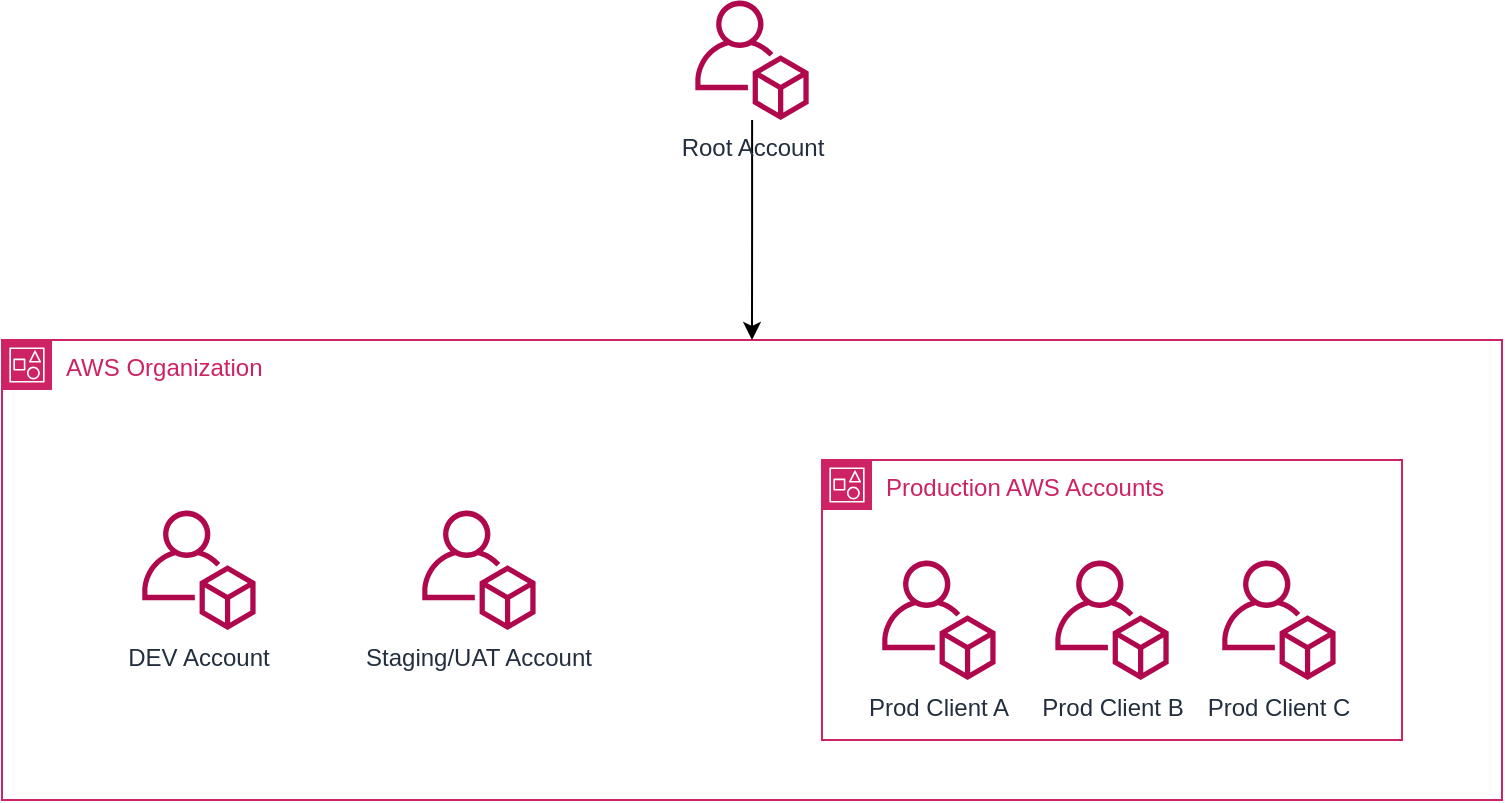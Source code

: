 <mxfile version="20.7.3" type="github">
  <diagram id="Ht1M8jgEwFfnCIfOTk4-" name="Page-1">
    <mxGraphModel dx="1314" dy="760" grid="1" gridSize="10" guides="1" tooltips="1" connect="1" arrows="1" fold="1" page="1" pageScale="1" pageWidth="1169" pageHeight="827" math="0" shadow="0">
      <root>
        <mxCell id="0" />
        <mxCell id="1" parent="0" />
        <mxCell id="nRqCH_bGwkeyl7pTUhJR-1" value="AWS Organization" style="points=[[0,0],[0.25,0],[0.5,0],[0.75,0],[1,0],[1,0.25],[1,0.5],[1,0.75],[1,1],[0.75,1],[0.5,1],[0.25,1],[0,1],[0,0.75],[0,0.5],[0,0.25]];outlineConnect=0;gradientColor=none;html=1;whiteSpace=wrap;fontSize=12;fontStyle=0;container=1;pointerEvents=0;collapsible=0;recursiveResize=0;shape=mxgraph.aws4.group;grIcon=mxgraph.aws4.group_account;strokeColor=#CD2264;fillColor=none;verticalAlign=top;align=left;spacingLeft=30;fontColor=#CD2264;dashed=0;" vertex="1" parent="1">
          <mxGeometry x="150" y="190" width="750" height="230" as="geometry" />
        </mxCell>
        <mxCell id="nRqCH_bGwkeyl7pTUhJR-4" value="DEV Account" style="sketch=0;outlineConnect=0;fontColor=#232F3E;gradientColor=none;fillColor=#B0084D;strokeColor=none;dashed=0;verticalLabelPosition=bottom;verticalAlign=top;align=center;html=1;fontSize=12;fontStyle=0;aspect=fixed;pointerEvents=1;shape=mxgraph.aws4.organizations_account;" vertex="1" parent="nRqCH_bGwkeyl7pTUhJR-1">
          <mxGeometry x="70" y="85" width="56.92" height="60" as="geometry" />
        </mxCell>
        <mxCell id="nRqCH_bGwkeyl7pTUhJR-6" value="Staging/UAT Account" style="sketch=0;outlineConnect=0;fontColor=#232F3E;gradientColor=none;fillColor=#B0084D;strokeColor=none;dashed=0;verticalLabelPosition=bottom;verticalAlign=top;align=center;html=1;fontSize=12;fontStyle=0;aspect=fixed;pointerEvents=1;shape=mxgraph.aws4.organizations_account;" vertex="1" parent="nRqCH_bGwkeyl7pTUhJR-1">
          <mxGeometry x="210" y="85" width="56.92" height="60" as="geometry" />
        </mxCell>
        <mxCell id="nRqCH_bGwkeyl7pTUhJR-10" value="Production AWS Accounts" style="points=[[0,0],[0.25,0],[0.5,0],[0.75,0],[1,0],[1,0.25],[1,0.5],[1,0.75],[1,1],[0.75,1],[0.5,1],[0.25,1],[0,1],[0,0.75],[0,0.5],[0,0.25]];outlineConnect=0;gradientColor=none;html=1;whiteSpace=wrap;fontSize=12;fontStyle=0;container=1;pointerEvents=0;collapsible=0;recursiveResize=0;shape=mxgraph.aws4.group;grIcon=mxgraph.aws4.group_account;strokeColor=#CD2264;fillColor=none;verticalAlign=top;align=left;spacingLeft=30;fontColor=#CD2264;dashed=0;" vertex="1" parent="nRqCH_bGwkeyl7pTUhJR-1">
          <mxGeometry x="410" y="60" width="290" height="140" as="geometry" />
        </mxCell>
        <mxCell id="nRqCH_bGwkeyl7pTUhJR-7" value="Prod Client A" style="sketch=0;outlineConnect=0;fontColor=#232F3E;gradientColor=none;fillColor=#B0084D;strokeColor=none;dashed=0;verticalLabelPosition=bottom;verticalAlign=top;align=center;html=1;fontSize=12;fontStyle=0;aspect=fixed;pointerEvents=1;shape=mxgraph.aws4.organizations_account;" vertex="1" parent="nRqCH_bGwkeyl7pTUhJR-10">
          <mxGeometry x="30" y="50" width="56.92" height="60" as="geometry" />
        </mxCell>
        <mxCell id="nRqCH_bGwkeyl7pTUhJR-8" value="Prod Client B" style="sketch=0;outlineConnect=0;fontColor=#232F3E;gradientColor=none;fillColor=#B0084D;strokeColor=none;dashed=0;verticalLabelPosition=bottom;verticalAlign=top;align=center;html=1;fontSize=12;fontStyle=0;aspect=fixed;pointerEvents=1;shape=mxgraph.aws4.organizations_account;" vertex="1" parent="nRqCH_bGwkeyl7pTUhJR-10">
          <mxGeometry x="116.54" y="50" width="56.92" height="60" as="geometry" />
        </mxCell>
        <mxCell id="nRqCH_bGwkeyl7pTUhJR-9" value="Prod Client C" style="sketch=0;outlineConnect=0;fontColor=#232F3E;gradientColor=none;fillColor=#B0084D;strokeColor=none;dashed=0;verticalLabelPosition=bottom;verticalAlign=top;align=center;html=1;fontSize=12;fontStyle=0;aspect=fixed;pointerEvents=1;shape=mxgraph.aws4.organizations_account;" vertex="1" parent="nRqCH_bGwkeyl7pTUhJR-10">
          <mxGeometry x="200" y="50" width="56.92" height="60" as="geometry" />
        </mxCell>
        <mxCell id="nRqCH_bGwkeyl7pTUhJR-17" style="edgeStyle=orthogonalEdgeStyle;rounded=0;orthogonalLoop=1;jettySize=auto;html=1;" edge="1" parent="1" source="nRqCH_bGwkeyl7pTUhJR-14" target="nRqCH_bGwkeyl7pTUhJR-1">
          <mxGeometry relative="1" as="geometry" />
        </mxCell>
        <mxCell id="nRqCH_bGwkeyl7pTUhJR-14" value="Root Account" style="sketch=0;outlineConnect=0;fontColor=#232F3E;gradientColor=none;fillColor=#B0084D;strokeColor=none;dashed=0;verticalLabelPosition=bottom;verticalAlign=top;align=center;html=1;fontSize=12;fontStyle=0;aspect=fixed;pointerEvents=1;shape=mxgraph.aws4.organizations_account;" vertex="1" parent="1">
          <mxGeometry x="496.54" y="20" width="56.92" height="60" as="geometry" />
        </mxCell>
      </root>
    </mxGraphModel>
  </diagram>
</mxfile>

